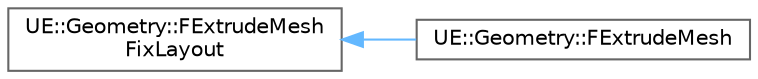 digraph "Graphical Class Hierarchy"
{
 // INTERACTIVE_SVG=YES
 // LATEX_PDF_SIZE
  bgcolor="transparent";
  edge [fontname=Helvetica,fontsize=10,labelfontname=Helvetica,labelfontsize=10];
  node [fontname=Helvetica,fontsize=10,shape=box,height=0.2,width=0.4];
  rankdir="LR";
  Node0 [id="Node000000",label="UE::Geometry::FExtrudeMesh\lFixLayout",height=0.2,width=0.4,color="grey40", fillcolor="white", style="filled",URL="$d3/d6e/classUE_1_1Geometry_1_1FExtrudeMeshFixLayout.html",tooltip=" "];
  Node0 -> Node1 [id="edge9169_Node000000_Node000001",dir="back",color="steelblue1",style="solid",tooltip=" "];
  Node1 [id="Node000001",label="UE::Geometry::FExtrudeMesh",height=0.2,width=0.4,color="grey40", fillcolor="white", style="filled",URL="$d0/ddf/classUE_1_1Geometry_1_1FExtrudeMesh.html",tooltip="Note: FExtrudeMesh might someday be removed."];
}
